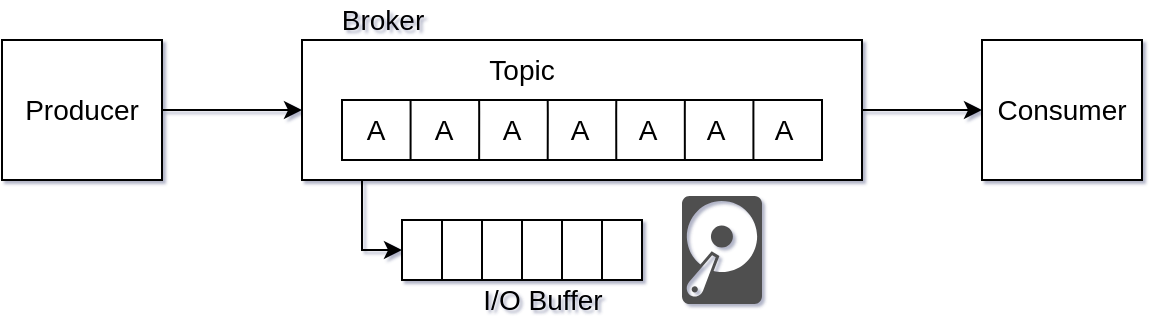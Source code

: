 <mxfile version="15.4.0" type="device"><diagram id="qyiAW60IQe-CMFWclql8" name="Страница 1"><mxGraphModel dx="1301" dy="1049" grid="1" gridSize="10" guides="1" tooltips="1" connect="1" arrows="1" fold="1" page="1" pageScale="1" pageWidth="1169" pageHeight="827" background="none" math="0" shadow="1"><root><mxCell id="0"/><mxCell id="1" parent="0"/><mxCell id="U7EWEihAp9tN80sLe0bA-12" value="" style="sketch=0;pointerEvents=1;shadow=0;dashed=0;html=1;strokeColor=none;fillColor=#505050;labelPosition=center;verticalLabelPosition=bottom;verticalAlign=top;outlineConnect=0;align=center;shape=mxgraph.office.devices.hard_disk;" vertex="1" parent="1"><mxGeometry x="500" y="298" width="40" height="54" as="geometry"/></mxCell><mxCell id="U7EWEihAp9tN80sLe0bA-14" style="edgeStyle=orthogonalEdgeStyle;rounded=0;orthogonalLoop=1;jettySize=auto;html=1;entryX=0;entryY=0.5;entryDx=0;entryDy=0;endArrow=classic;endFill=1;" edge="1" parent="1" source="U7EWEihAp9tN80sLe0bA-13" target="U7EWEihAp9tN80sLe0bA-1"><mxGeometry relative="1" as="geometry"><Array as="points"><mxPoint x="340" y="325"/></Array></mxGeometry></mxCell><mxCell id="U7EWEihAp9tN80sLe0bA-30" value="" style="edgeStyle=orthogonalEdgeStyle;rounded=0;orthogonalLoop=1;jettySize=auto;html=1;fontSize=14;endArrow=classic;endFill=1;" edge="1" parent="1" source="U7EWEihAp9tN80sLe0bA-13" target="U7EWEihAp9tN80sLe0bA-28"><mxGeometry relative="1" as="geometry"/></mxCell><mxCell id="U7EWEihAp9tN80sLe0bA-13" value="" style="rounded=0;whiteSpace=wrap;html=1;" vertex="1" parent="1"><mxGeometry x="310" y="220" width="280" height="70" as="geometry"/></mxCell><mxCell id="U7EWEihAp9tN80sLe0bA-17" value="" style="group" vertex="1" connectable="0" parent="1"><mxGeometry x="330" y="250" width="240" height="30" as="geometry"/></mxCell><mxCell id="U7EWEihAp9tN80sLe0bA-18" value="" style="rounded=0;whiteSpace=wrap;html=1;" vertex="1" parent="U7EWEihAp9tN80sLe0bA-17"><mxGeometry width="240" height="30" as="geometry"/></mxCell><mxCell id="U7EWEihAp9tN80sLe0bA-19" value="" style="endArrow=none;html=1;rounded=0;edgeStyle=orthogonalEdgeStyle;" edge="1" parent="U7EWEihAp9tN80sLe0bA-17"><mxGeometry width="50" height="50" relative="1" as="geometry"><mxPoint x="34.286" as="sourcePoint"/><mxPoint x="34.286" y="30" as="targetPoint"/><Array as="points"><mxPoint x="34.286" y="6"/><mxPoint x="34.286" y="6"/></Array></mxGeometry></mxCell><mxCell id="U7EWEihAp9tN80sLe0bA-20" value="" style="endArrow=none;html=1;rounded=0;edgeStyle=orthogonalEdgeStyle;" edge="1" parent="U7EWEihAp9tN80sLe0bA-17"><mxGeometry width="50" height="50" relative="1" as="geometry"><mxPoint x="68.571" y="30" as="sourcePoint"/><mxPoint x="68.571" as="targetPoint"/><Array as="points"><mxPoint x="68.571" y="6"/><mxPoint x="68.571" y="6"/></Array></mxGeometry></mxCell><mxCell id="U7EWEihAp9tN80sLe0bA-21" value="" style="endArrow=none;html=1;rounded=0;edgeStyle=orthogonalEdgeStyle;" edge="1" parent="U7EWEihAp9tN80sLe0bA-17"><mxGeometry width="50" height="50" relative="1" as="geometry"><mxPoint x="102.857" y="30" as="sourcePoint"/><mxPoint x="102.857" as="targetPoint"/><Array as="points"><mxPoint x="102.857" y="6"/><mxPoint x="102.857" y="6"/></Array></mxGeometry></mxCell><mxCell id="U7EWEihAp9tN80sLe0bA-22" value="" style="endArrow=none;html=1;rounded=0;edgeStyle=orthogonalEdgeStyle;" edge="1" parent="U7EWEihAp9tN80sLe0bA-17"><mxGeometry width="50" height="50" relative="1" as="geometry"><mxPoint x="137.143" y="30" as="sourcePoint"/><mxPoint x="137.143" as="targetPoint"/><Array as="points"><mxPoint x="137.143" y="6"/><mxPoint x="137.143" y="6"/></Array></mxGeometry></mxCell><mxCell id="U7EWEihAp9tN80sLe0bA-23" value="" style="endArrow=none;html=1;rounded=0;edgeStyle=orthogonalEdgeStyle;" edge="1" parent="U7EWEihAp9tN80sLe0bA-17"><mxGeometry width="50" height="50" relative="1" as="geometry"><mxPoint x="171.429" y="30" as="sourcePoint"/><mxPoint x="171.429" as="targetPoint"/><Array as="points"><mxPoint x="171.429" y="6"/><mxPoint x="171.429" y="6"/></Array></mxGeometry></mxCell><mxCell id="U7EWEihAp9tN80sLe0bA-24" value="" style="endArrow=none;html=1;rounded=0;edgeStyle=orthogonalEdgeStyle;" edge="1" parent="U7EWEihAp9tN80sLe0bA-17"><mxGeometry width="50" height="50" relative="1" as="geometry"><mxPoint x="205.714" y="30" as="sourcePoint"/><mxPoint x="205.714" as="targetPoint"/><Array as="points"><mxPoint x="205.714" y="6"/><mxPoint x="205.714" y="6"/></Array></mxGeometry></mxCell><mxCell id="U7EWEihAp9tN80sLe0bA-32" value="A" style="text;html=1;strokeColor=none;fillColor=none;align=center;verticalAlign=middle;whiteSpace=wrap;rounded=0;fontSize=14;" vertex="1" parent="U7EWEihAp9tN80sLe0bA-17"><mxGeometry width="34" height="30" as="geometry"/></mxCell><mxCell id="U7EWEihAp9tN80sLe0bA-36" value="A" style="text;html=1;strokeColor=none;fillColor=none;align=center;verticalAlign=middle;whiteSpace=wrap;rounded=0;fontSize=14;" vertex="1" parent="U7EWEihAp9tN80sLe0bA-17"><mxGeometry x="34" width="34" height="30" as="geometry"/></mxCell><mxCell id="U7EWEihAp9tN80sLe0bA-37" value="A" style="text;html=1;strokeColor=none;fillColor=none;align=center;verticalAlign=middle;whiteSpace=wrap;rounded=0;fontSize=14;" vertex="1" parent="U7EWEihAp9tN80sLe0bA-17"><mxGeometry x="68" width="34" height="30" as="geometry"/></mxCell><mxCell id="U7EWEihAp9tN80sLe0bA-38" value="A" style="text;html=1;strokeColor=none;fillColor=none;align=center;verticalAlign=middle;whiteSpace=wrap;rounded=0;fontSize=14;" vertex="1" parent="U7EWEihAp9tN80sLe0bA-17"><mxGeometry x="102" width="34" height="30" as="geometry"/></mxCell><mxCell id="U7EWEihAp9tN80sLe0bA-39" value="A" style="text;html=1;strokeColor=none;fillColor=none;align=center;verticalAlign=middle;whiteSpace=wrap;rounded=0;fontSize=14;" vertex="1" parent="U7EWEihAp9tN80sLe0bA-17"><mxGeometry x="136" width="34" height="30" as="geometry"/></mxCell><mxCell id="U7EWEihAp9tN80sLe0bA-40" value="A" style="text;html=1;strokeColor=none;fillColor=none;align=center;verticalAlign=middle;whiteSpace=wrap;rounded=0;fontSize=14;" vertex="1" parent="U7EWEihAp9tN80sLe0bA-17"><mxGeometry x="170" width="34" height="30" as="geometry"/></mxCell><mxCell id="U7EWEihAp9tN80sLe0bA-41" value="A" style="text;html=1;strokeColor=none;fillColor=none;align=center;verticalAlign=middle;whiteSpace=wrap;rounded=0;fontSize=14;" vertex="1" parent="U7EWEihAp9tN80sLe0bA-17"><mxGeometry x="204" width="34" height="30" as="geometry"/></mxCell><mxCell id="U7EWEihAp9tN80sLe0bA-26" value="Broker" style="text;html=1;align=center;verticalAlign=middle;resizable=0;points=[];autosize=1;strokeColor=none;fillColor=none;fontSize=14;" vertex="1" parent="1"><mxGeometry x="320" y="200" width="60" height="20" as="geometry"/></mxCell><mxCell id="U7EWEihAp9tN80sLe0bA-29" style="edgeStyle=orthogonalEdgeStyle;rounded=0;orthogonalLoop=1;jettySize=auto;html=1;entryX=0;entryY=0.5;entryDx=0;entryDy=0;fontSize=14;endArrow=classic;endFill=1;" edge="1" parent="1" source="U7EWEihAp9tN80sLe0bA-27" target="U7EWEihAp9tN80sLe0bA-13"><mxGeometry relative="1" as="geometry"/></mxCell><mxCell id="U7EWEihAp9tN80sLe0bA-27" value="Producer" style="rounded=0;whiteSpace=wrap;html=1;fontSize=14;" vertex="1" parent="1"><mxGeometry x="160" y="220" width="80" height="70" as="geometry"/></mxCell><mxCell id="U7EWEihAp9tN80sLe0bA-28" value="Consumer" style="rounded=0;whiteSpace=wrap;html=1;fontSize=14;" vertex="1" parent="1"><mxGeometry x="650" y="220" width="80" height="70" as="geometry"/></mxCell><mxCell id="U7EWEihAp9tN80sLe0bA-31" value="I/O Buffer" style="text;html=1;align=center;verticalAlign=middle;resizable=0;points=[];autosize=1;strokeColor=none;fillColor=none;fontSize=14;" vertex="1" parent="1"><mxGeometry x="390" y="340" width="80" height="20" as="geometry"/></mxCell><mxCell id="U7EWEihAp9tN80sLe0bA-1" value="" style="rounded=0;whiteSpace=wrap;html=1;" vertex="1" parent="1"><mxGeometry x="360" y="310" width="120" height="30" as="geometry"/></mxCell><mxCell id="U7EWEihAp9tN80sLe0bA-5" value="" style="endArrow=none;html=1;rounded=0;edgeStyle=orthogonalEdgeStyle;" edge="1" parent="1"><mxGeometry x="360" y="310" width="50" height="50" as="geometry"><mxPoint x="380" y="310" as="sourcePoint"/><mxPoint x="380" y="340" as="targetPoint"/><Array as="points"><mxPoint x="380" y="316"/><mxPoint x="380" y="316"/></Array></mxGeometry></mxCell><mxCell id="U7EWEihAp9tN80sLe0bA-7" value="" style="endArrow=none;html=1;rounded=0;edgeStyle=orthogonalEdgeStyle;" edge="1" parent="1"><mxGeometry x="360" y="310" width="50" height="50" as="geometry"><mxPoint x="400" y="340" as="sourcePoint"/><mxPoint x="400" y="310" as="targetPoint"/><Array as="points"><mxPoint x="400" y="316"/><mxPoint x="400" y="316"/></Array></mxGeometry></mxCell><mxCell id="U7EWEihAp9tN80sLe0bA-8" value="" style="endArrow=none;html=1;rounded=0;edgeStyle=orthogonalEdgeStyle;" edge="1" parent="1"><mxGeometry x="360" y="310" width="50" height="50" as="geometry"><mxPoint x="420" y="340" as="sourcePoint"/><mxPoint x="420" y="310" as="targetPoint"/><Array as="points"><mxPoint x="420" y="316"/><mxPoint x="420" y="316"/></Array></mxGeometry></mxCell><mxCell id="U7EWEihAp9tN80sLe0bA-9" value="" style="endArrow=none;html=1;rounded=0;edgeStyle=orthogonalEdgeStyle;" edge="1" parent="1"><mxGeometry x="360" y="310" width="50" height="50" as="geometry"><mxPoint x="440" y="340" as="sourcePoint"/><mxPoint x="440" y="310" as="targetPoint"/><Array as="points"><mxPoint x="440" y="316"/><mxPoint x="440" y="316"/></Array></mxGeometry></mxCell><mxCell id="U7EWEihAp9tN80sLe0bA-10" value="" style="endArrow=none;html=1;rounded=0;edgeStyle=orthogonalEdgeStyle;" edge="1" parent="1"><mxGeometry x="360" y="310" width="50" height="50" as="geometry"><mxPoint x="460" y="340" as="sourcePoint"/><mxPoint x="460" y="310" as="targetPoint"/><Array as="points"><mxPoint x="460" y="316"/><mxPoint x="460" y="316"/></Array></mxGeometry></mxCell><mxCell id="U7EWEihAp9tN80sLe0bA-42" value="Topic" style="text;html=1;strokeColor=none;fillColor=none;align=center;verticalAlign=middle;whiteSpace=wrap;rounded=0;fontSize=14;" vertex="1" parent="1"><mxGeometry x="403" y="220" width="34" height="30" as="geometry"/></mxCell></root></mxGraphModel></diagram></mxfile>